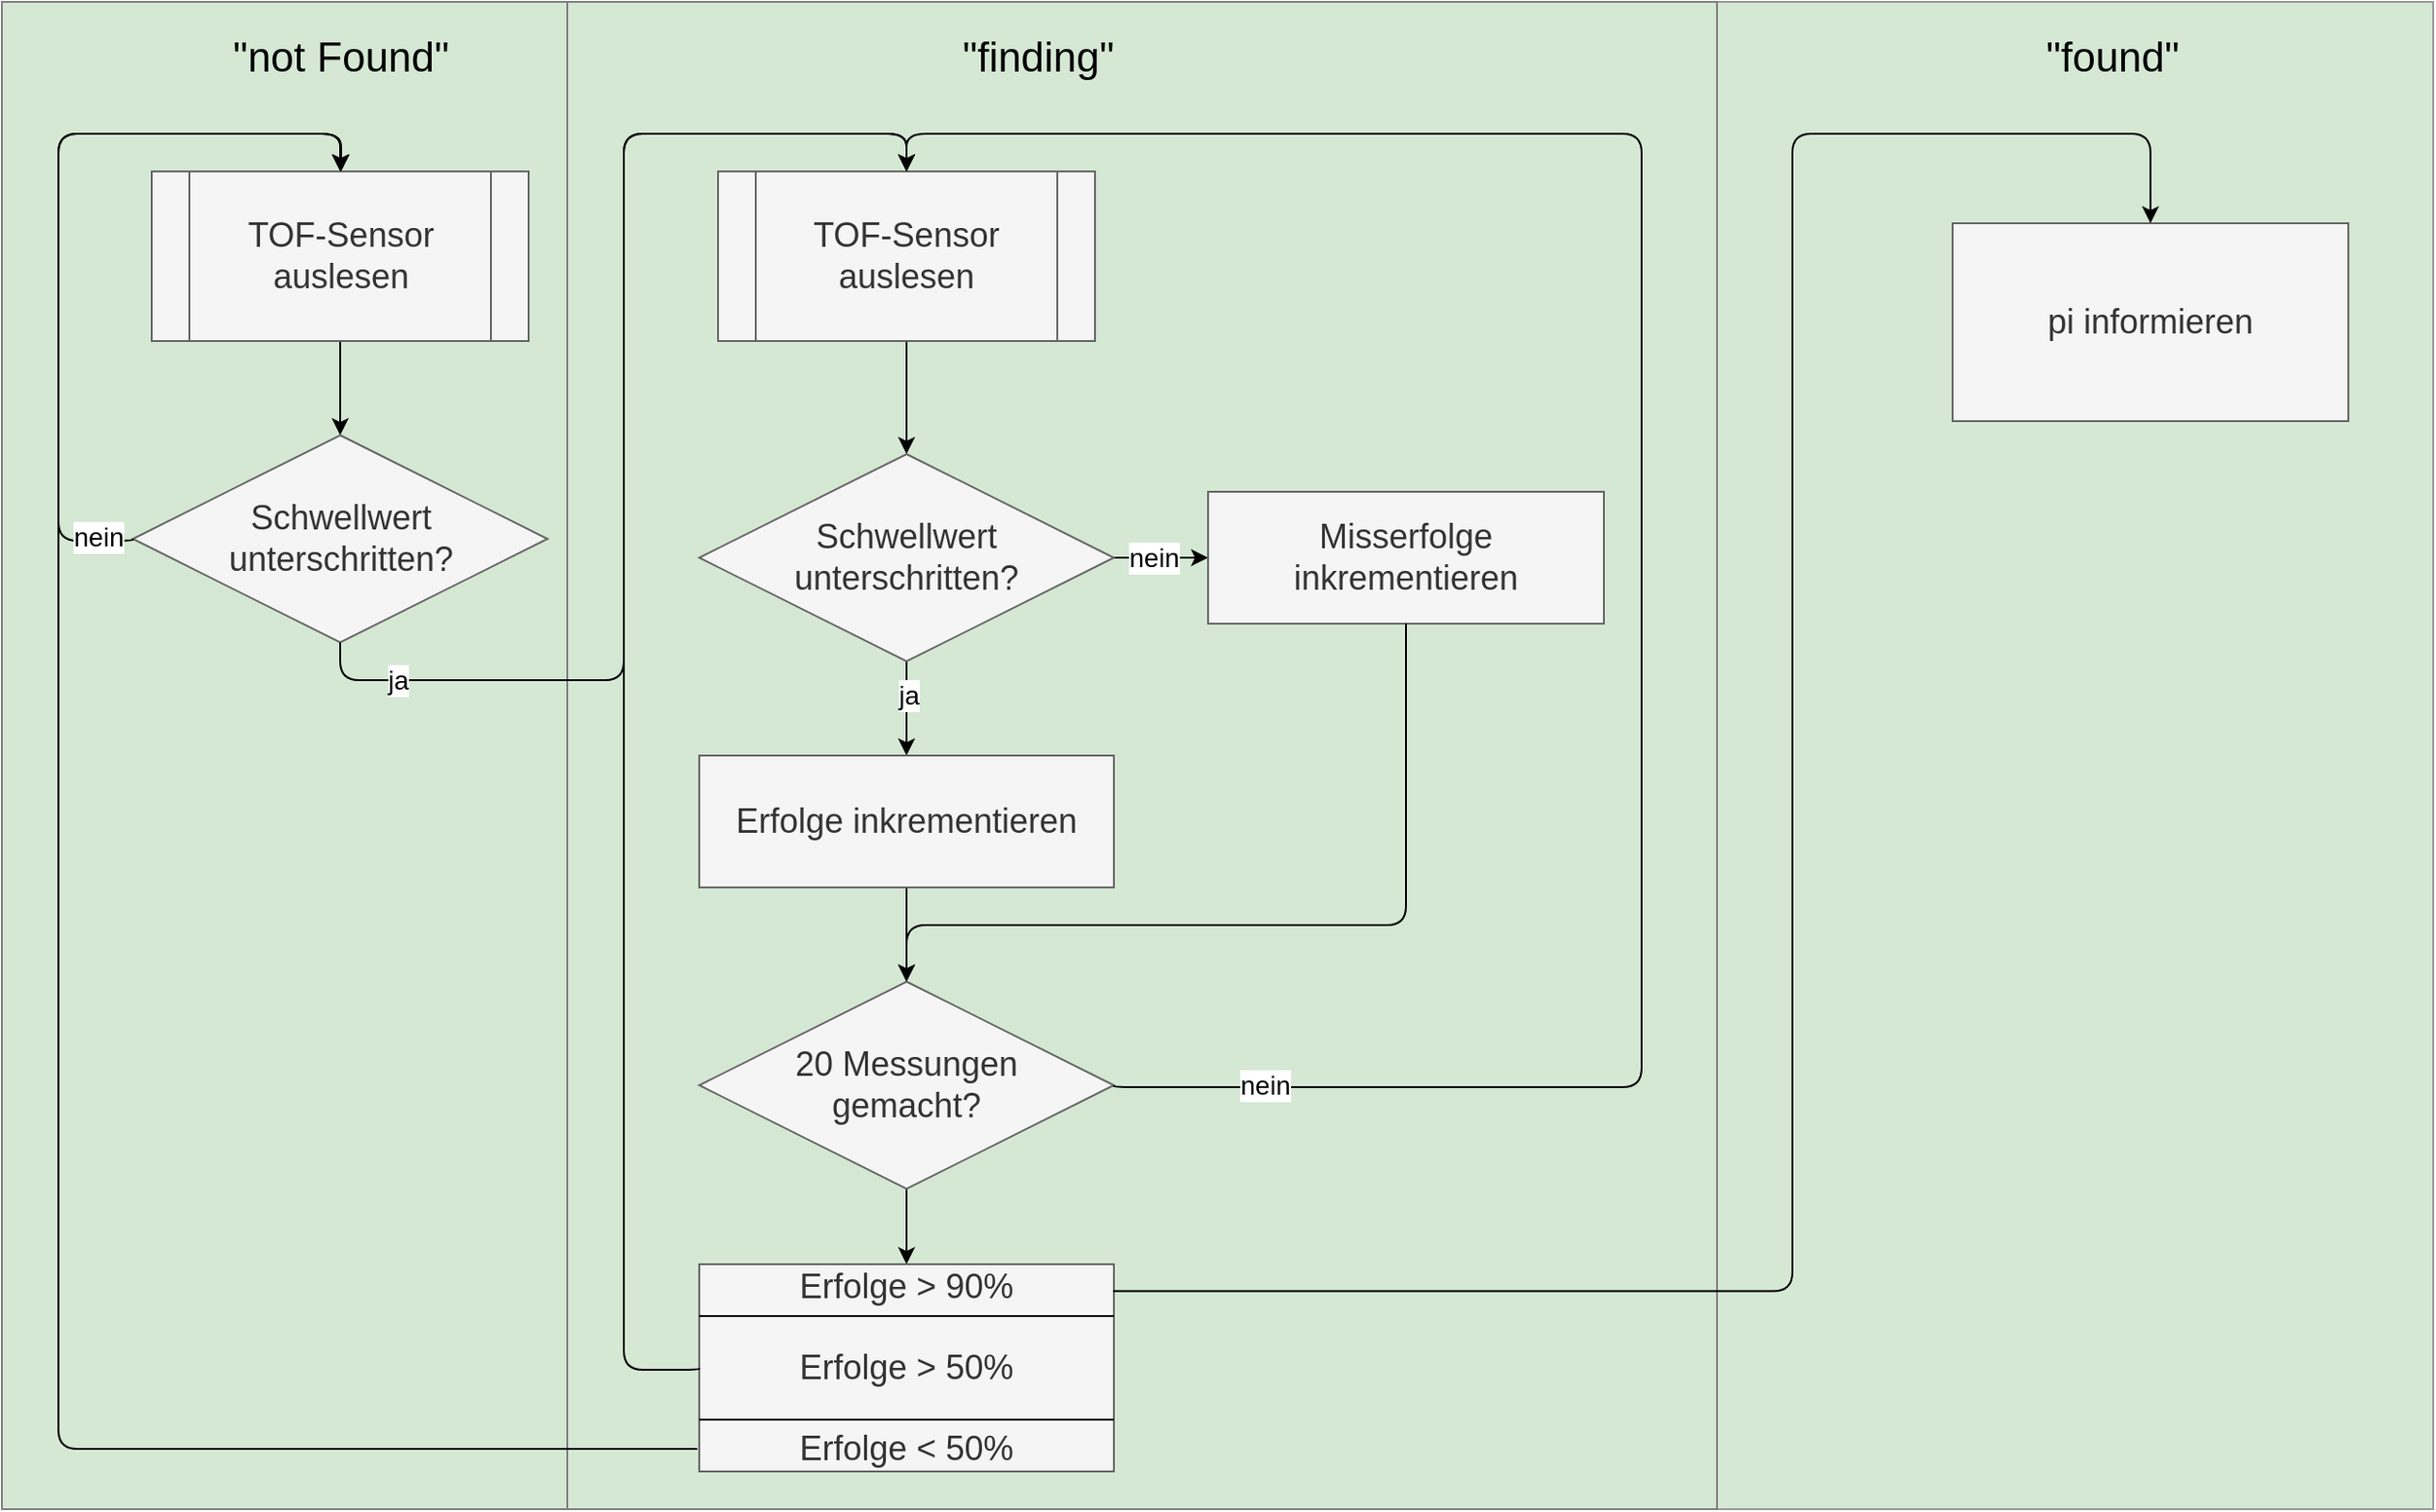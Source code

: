 <mxfile version="10.6.7" type="device"><diagram id="Hdblviy2xM2PlpmDKOkW" name="Page-1"><mxGraphModel dx="1658" dy="1288" grid="1" gridSize="10" guides="1" tooltips="1" connect="1" arrows="1" fold="1" page="1" pageScale="1" pageWidth="1654" pageHeight="2336" math="0" shadow="0"><root><mxCell id="0"/><mxCell id="1" parent="0"/><mxCell id="fhvLjx1RleQIBGNU4kEh-56" value="" style="rounded=0;whiteSpace=wrap;html=1;fillColor=#d5e8d4;strokeColor=#999999;" vertex="1" parent="1"><mxGeometry x="915" y="80" width="385" height="800" as="geometry"/></mxCell><mxCell id="fhvLjx1RleQIBGNU4kEh-55" value="" style="rounded=0;whiteSpace=wrap;html=1;fillColor=#d5e8d4;strokeColor=#808080;" vertex="1" parent="1"><mxGeometry x="310" y="80" width="610" height="800" as="geometry"/></mxCell><mxCell id="fhvLjx1RleQIBGNU4kEh-54" value="" style="rounded=0;whiteSpace=wrap;html=1;fillColor=#d5e8d4;strokeColor=#808080;" vertex="1" parent="1"><mxGeometry x="10" y="80" width="300" height="800" as="geometry"/></mxCell><mxCell id="fhvLjx1RleQIBGNU4kEh-4" value="" style="edgeStyle=orthogonalEdgeStyle;rounded=0;orthogonalLoop=1;jettySize=auto;html=1;" edge="1" parent="1" source="fhvLjx1RleQIBGNU4kEh-2" target="fhvLjx1RleQIBGNU4kEh-3"><mxGeometry relative="1" as="geometry"/></mxCell><mxCell id="fhvLjx1RleQIBGNU4kEh-2" value="&lt;font style=&quot;font-size: 18px&quot;&gt;TOF-Sensor auslesen&lt;/font&gt;" style="shape=process;whiteSpace=wrap;html=1;backgroundOutline=1;fillColor=#f5f5f5;strokeColor=#666666;fontColor=#333333;" vertex="1" parent="1"><mxGeometry x="89.5" y="170" width="200" height="90" as="geometry"/></mxCell><mxCell id="fhvLjx1RleQIBGNU4kEh-3" value="&lt;font style=&quot;font-size: 18px&quot;&gt;Schwellwert unterschritten?&lt;/font&gt;" style="rhombus;whiteSpace=wrap;html=1;fillColor=#f5f5f5;strokeColor=#666666;fontColor=#333333;" vertex="1" parent="1"><mxGeometry x="79.5" y="310" width="220" height="110" as="geometry"/></mxCell><mxCell id="fhvLjx1RleQIBGNU4kEh-10" value="&lt;font style=&quot;font-size: 22px&quot;&gt;&quot;not Found&quot;&lt;/font&gt;" style="text;html=1;strokeColor=none;fillColor=none;align=center;verticalAlign=middle;whiteSpace=wrap;rounded=0;" vertex="1" parent="1"><mxGeometry x="129.5" y="100" width="120" height="20" as="geometry"/></mxCell><mxCell id="fhvLjx1RleQIBGNU4kEh-11" value="&lt;font style=&quot;font-size: 22px&quot;&gt;&quot;finding&quot;&lt;/font&gt;" style="text;html=1;strokeColor=none;fillColor=none;align=center;verticalAlign=middle;whiteSpace=wrap;rounded=0;" vertex="1" parent="1"><mxGeometry x="500" y="100" width="120" height="20" as="geometry"/></mxCell><mxCell id="fhvLjx1RleQIBGNU4kEh-17" value="" style="edgeStyle=orthogonalEdgeStyle;rounded=0;orthogonalLoop=1;jettySize=auto;html=1;" edge="1" parent="1" source="fhvLjx1RleQIBGNU4kEh-13" target="fhvLjx1RleQIBGNU4kEh-16"><mxGeometry relative="1" as="geometry"/></mxCell><mxCell id="fhvLjx1RleQIBGNU4kEh-13" value="&lt;font style=&quot;font-size: 18px&quot;&gt;TOF-Sensor auslesen&lt;/font&gt;" style="shape=process;whiteSpace=wrap;html=1;backgroundOutline=1;fillColor=#f5f5f5;strokeColor=#666666;fontColor=#333333;" vertex="1" parent="1"><mxGeometry x="390" y="170" width="200" height="90" as="geometry"/></mxCell><mxCell id="fhvLjx1RleQIBGNU4kEh-14" value="" style="endArrow=classic;html=1;entryX=0.5;entryY=0;entryDx=0;entryDy=0;exitX=0.5;exitY=1;exitDx=0;exitDy=0;edgeStyle=orthogonalEdgeStyle;" edge="1" parent="1" source="fhvLjx1RleQIBGNU4kEh-3" target="fhvLjx1RleQIBGNU4kEh-13"><mxGeometry width="50" height="50" relative="1" as="geometry"><mxPoint x="50" y="490" as="sourcePoint"/><mxPoint x="100" y="440" as="targetPoint"/><Array as="points"><mxPoint x="189" y="440"/><mxPoint x="340" y="440"/><mxPoint x="340" y="150"/><mxPoint x="490" y="150"/></Array></mxGeometry></mxCell><mxCell id="fhvLjx1RleQIBGNU4kEh-19" value="&lt;font style=&quot;font-size: 14px&quot;&gt;ja&lt;/font&gt;" style="text;html=1;resizable=0;points=[];align=center;verticalAlign=middle;labelBackgroundColor=#ffffff;" vertex="1" connectable="0" parent="fhvLjx1RleQIBGNU4kEh-14"><mxGeometry x="-0.828" y="-4" relative="1" as="geometry"><mxPoint x="-3.5" y="-4" as="offset"/></mxGeometry></mxCell><mxCell id="fhvLjx1RleQIBGNU4kEh-15" value="" style="endArrow=classic;html=1;entryX=0.5;entryY=0;entryDx=0;entryDy=0;exitX=0;exitY=0.5;exitDx=0;exitDy=0;edgeStyle=orthogonalEdgeStyle;" edge="1" parent="1" source="fhvLjx1RleQIBGNU4kEh-3" target="fhvLjx1RleQIBGNU4kEh-2"><mxGeometry width="50" height="50" relative="1" as="geometry"><mxPoint x="80" y="510" as="sourcePoint"/><mxPoint x="130" y="460" as="targetPoint"/><Array as="points"><mxPoint x="80" y="366"/><mxPoint x="40" y="366"/><mxPoint x="40" y="150"/><mxPoint x="189" y="150"/></Array></mxGeometry></mxCell><mxCell id="fhvLjx1RleQIBGNU4kEh-18" value="&lt;font style=&quot;font-size: 14px&quot;&gt;nein&lt;/font&gt;" style="text;html=1;resizable=0;points=[];align=center;verticalAlign=middle;labelBackgroundColor=#ffffff;" vertex="1" connectable="0" parent="fhvLjx1RleQIBGNU4kEh-15"><mxGeometry x="-0.616" relative="1" as="geometry"><mxPoint x="20.5" y="39.5" as="offset"/></mxGeometry></mxCell><mxCell id="fhvLjx1RleQIBGNU4kEh-23" value="" style="edgeStyle=orthogonalEdgeStyle;rounded=0;orthogonalLoop=1;jettySize=auto;html=1;" edge="1" parent="1" source="fhvLjx1RleQIBGNU4kEh-16" target="fhvLjx1RleQIBGNU4kEh-22"><mxGeometry relative="1" as="geometry"/></mxCell><mxCell id="fhvLjx1RleQIBGNU4kEh-27" value="&lt;font style=&quot;font-size: 14px&quot;&gt;ja&lt;/font&gt;" style="text;html=1;resizable=0;points=[];align=center;verticalAlign=middle;labelBackgroundColor=#ffffff;" vertex="1" connectable="0" parent="fhvLjx1RleQIBGNU4kEh-23"><mxGeometry x="-0.28" y="1" relative="1" as="geometry"><mxPoint as="offset"/></mxGeometry></mxCell><mxCell id="fhvLjx1RleQIBGNU4kEh-25" value="" style="edgeStyle=orthogonalEdgeStyle;rounded=0;orthogonalLoop=1;jettySize=auto;html=1;" edge="1" parent="1" source="fhvLjx1RleQIBGNU4kEh-16" target="fhvLjx1RleQIBGNU4kEh-24"><mxGeometry relative="1" as="geometry"/></mxCell><mxCell id="fhvLjx1RleQIBGNU4kEh-26" value="&lt;font style=&quot;font-size: 14px&quot;&gt;nein&lt;/font&gt;" style="text;html=1;resizable=0;points=[];align=center;verticalAlign=middle;labelBackgroundColor=#ffffff;" vertex="1" connectable="0" parent="fhvLjx1RleQIBGNU4kEh-25"><mxGeometry x="-0.16" relative="1" as="geometry"><mxPoint as="offset"/></mxGeometry></mxCell><mxCell id="fhvLjx1RleQIBGNU4kEh-16" value="&lt;font style=&quot;font-size: 18px&quot;&gt;Schwellwert unterschritten?&lt;/font&gt;" style="rhombus;whiteSpace=wrap;html=1;fillColor=#f5f5f5;strokeColor=#666666;fontColor=#333333;" vertex="1" parent="1"><mxGeometry x="380" y="320" width="220" height="110" as="geometry"/></mxCell><mxCell id="fhvLjx1RleQIBGNU4kEh-31" value="" style="edgeStyle=orthogonalEdgeStyle;rounded=0;orthogonalLoop=1;jettySize=auto;html=1;" edge="1" parent="1" source="fhvLjx1RleQIBGNU4kEh-22" target="fhvLjx1RleQIBGNU4kEh-30"><mxGeometry relative="1" as="geometry"/></mxCell><mxCell id="fhvLjx1RleQIBGNU4kEh-22" value="&lt;font style=&quot;font-size: 18px&quot;&gt;Erfolge inkrementieren&lt;/font&gt;" style="rounded=0;whiteSpace=wrap;html=1;fillColor=#f5f5f5;strokeColor=#666666;fontColor=#333333;" vertex="1" parent="1"><mxGeometry x="380" y="480" width="220" height="70" as="geometry"/></mxCell><mxCell id="fhvLjx1RleQIBGNU4kEh-24" value="&lt;font style=&quot;font-size: 18px&quot;&gt;Misserfolge inkrementieren&lt;/font&gt;" style="rounded=0;whiteSpace=wrap;html=1;fillColor=#f5f5f5;strokeColor=#666666;fontColor=#333333;" vertex="1" parent="1"><mxGeometry x="650" y="340" width="210" height="70" as="geometry"/></mxCell><mxCell id="fhvLjx1RleQIBGNU4kEh-38" value="" style="edgeStyle=orthogonalEdgeStyle;rounded=0;orthogonalLoop=1;jettySize=auto;html=1;" edge="1" parent="1" source="fhvLjx1RleQIBGNU4kEh-30" target="fhvLjx1RleQIBGNU4kEh-37"><mxGeometry relative="1" as="geometry"/></mxCell><mxCell id="fhvLjx1RleQIBGNU4kEh-30" value="&lt;font style=&quot;font-size: 18px&quot;&gt;20 Messungen &lt;br&gt;gemacht?&lt;/font&gt;" style="rhombus;whiteSpace=wrap;html=1;fillColor=#f5f5f5;strokeColor=#666666;fontColor=#333333;" vertex="1" parent="1"><mxGeometry x="380" y="600" width="220" height="110" as="geometry"/></mxCell><mxCell id="fhvLjx1RleQIBGNU4kEh-32" value="" style="endArrow=classic;html=1;entryX=0.5;entryY=0;entryDx=0;entryDy=0;exitX=0.5;exitY=1;exitDx=0;exitDy=0;edgeStyle=orthogonalEdgeStyle;" edge="1" parent="1" source="fhvLjx1RleQIBGNU4kEh-24" target="fhvLjx1RleQIBGNU4kEh-30"><mxGeometry width="50" height="50" relative="1" as="geometry"><mxPoint x="70" y="780" as="sourcePoint"/><mxPoint x="120" y="730" as="targetPoint"/><Array as="points"><mxPoint x="755" y="570"/><mxPoint x="490" y="570"/></Array></mxGeometry></mxCell><mxCell id="fhvLjx1RleQIBGNU4kEh-35" value="" style="endArrow=classic;html=1;exitX=1;exitY=0.5;exitDx=0;exitDy=0;edgeStyle=orthogonalEdgeStyle;" edge="1" parent="1" source="fhvLjx1RleQIBGNU4kEh-30"><mxGeometry width="50" height="50" relative="1" as="geometry"><mxPoint x="580" y="640" as="sourcePoint"/><mxPoint x="490" y="170" as="targetPoint"/><Array as="points"><mxPoint x="880" y="656"/><mxPoint x="880" y="150"/><mxPoint x="490" y="150"/></Array></mxGeometry></mxCell><mxCell id="fhvLjx1RleQIBGNU4kEh-36" value="&lt;font style=&quot;font-size: 14px&quot;&gt;nein&lt;/font&gt;" style="text;html=1;resizable=0;points=[];align=center;verticalAlign=middle;labelBackgroundColor=#ffffff;" vertex="1" connectable="0" parent="fhvLjx1RleQIBGNU4kEh-35"><mxGeometry x="-0.876" relative="1" as="geometry"><mxPoint x="7" y="-1" as="offset"/></mxGeometry></mxCell><mxCell id="fhvLjx1RleQIBGNU4kEh-37" value="&lt;span style=&quot;font-size: 18px&quot;&gt;&lt;br&gt;Erfolge &amp;gt; 90%&lt;br&gt;&lt;br&gt;Erfolge &amp;gt; 50%&lt;br&gt;&lt;br&gt;Erfolge &amp;lt; 50%&lt;br&gt;&lt;br&gt;&lt;/span&gt;" style="rounded=0;whiteSpace=wrap;html=1;fillColor=#f5f5f5;strokeColor=#666666;fontColor=#333333;" vertex="1" parent="1"><mxGeometry x="380" y="750" width="220" height="110" as="geometry"/></mxCell><mxCell id="fhvLjx1RleQIBGNU4kEh-39" value="" style="endArrow=none;html=1;entryX=1;entryY=0.25;entryDx=0;entryDy=0;exitX=0;exitY=0.25;exitDx=0;exitDy=0;" edge="1" parent="1" source="fhvLjx1RleQIBGNU4kEh-37" target="fhvLjx1RleQIBGNU4kEh-37"><mxGeometry width="50" height="50" relative="1" as="geometry"><mxPoint x="50" y="1010" as="sourcePoint"/><mxPoint x="100" y="960" as="targetPoint"/></mxGeometry></mxCell><mxCell id="fhvLjx1RleQIBGNU4kEh-40" value="" style="endArrow=none;html=1;entryX=1;entryY=0.75;entryDx=0;entryDy=0;exitX=0;exitY=0.75;exitDx=0;exitDy=0;" edge="1" parent="1" source="fhvLjx1RleQIBGNU4kEh-37" target="fhvLjx1RleQIBGNU4kEh-37"><mxGeometry width="50" height="50" relative="1" as="geometry"><mxPoint x="389.667" y="805.333" as="sourcePoint"/><mxPoint x="609.667" y="805.333" as="targetPoint"/></mxGeometry></mxCell><mxCell id="fhvLjx1RleQIBGNU4kEh-48" value="" style="endArrow=classic;html=1;edgeStyle=orthogonalEdgeStyle;" edge="1" parent="1"><mxGeometry width="50" height="50" relative="1" as="geometry"><mxPoint x="379" y="848" as="sourcePoint"/><mxPoint x="190" y="170" as="targetPoint"/><Array as="points"><mxPoint x="379" y="848"/><mxPoint x="40" y="848"/><mxPoint x="40" y="150"/><mxPoint x="190" y="150"/></Array></mxGeometry></mxCell><mxCell id="fhvLjx1RleQIBGNU4kEh-50" value="" style="endArrow=classic;html=1;entryX=0.5;entryY=0;entryDx=0;entryDy=0;exitX=0;exitY=0.5;exitDx=0;exitDy=0;edgeStyle=orthogonalEdgeStyle;" edge="1" parent="1" source="fhvLjx1RleQIBGNU4kEh-37" target="fhvLjx1RleQIBGNU4kEh-13"><mxGeometry width="50" height="50" relative="1" as="geometry"><mxPoint x="50" y="950" as="sourcePoint"/><mxPoint x="490" y="170" as="targetPoint"/><Array as="points"><mxPoint x="380" y="806"/><mxPoint x="340" y="806"/><mxPoint x="340" y="150"/><mxPoint x="490" y="150"/></Array></mxGeometry></mxCell><mxCell id="fhvLjx1RleQIBGNU4kEh-51" value="&lt;font style=&quot;font-size: 22px&quot;&gt;&quot;found&quot;&lt;/font&gt;" style="text;html=1;strokeColor=none;fillColor=none;align=center;verticalAlign=middle;whiteSpace=wrap;rounded=0;" vertex="1" parent="1"><mxGeometry x="1070" y="100" width="120" height="20" as="geometry"/></mxCell><mxCell id="fhvLjx1RleQIBGNU4kEh-52" value="&lt;font style=&quot;font-size: 18px&quot;&gt;pi informieren&lt;/font&gt;" style="rounded=0;whiteSpace=wrap;html=1;fillColor=#f5f5f5;strokeColor=#666666;fontColor=#333333;" vertex="1" parent="1"><mxGeometry x="1045" y="197.5" width="210" height="105" as="geometry"/></mxCell><mxCell id="fhvLjx1RleQIBGNU4kEh-53" value="" style="endArrow=classic;html=1;entryX=0.5;entryY=0;entryDx=0;entryDy=0;exitX=0.998;exitY=0.13;exitDx=0;exitDy=0;exitPerimeter=0;edgeStyle=orthogonalEdgeStyle;" edge="1" parent="1" source="fhvLjx1RleQIBGNU4kEh-37" target="fhvLjx1RleQIBGNU4kEh-52"><mxGeometry width="50" height="50" relative="1" as="geometry"><mxPoint x="60" y="950" as="sourcePoint"/><mxPoint x="110" y="900" as="targetPoint"/><Array as="points"><mxPoint x="960" y="764"/><mxPoint x="960" y="150"/><mxPoint x="1150" y="150"/></Array></mxGeometry></mxCell></root></mxGraphModel></diagram></mxfile>